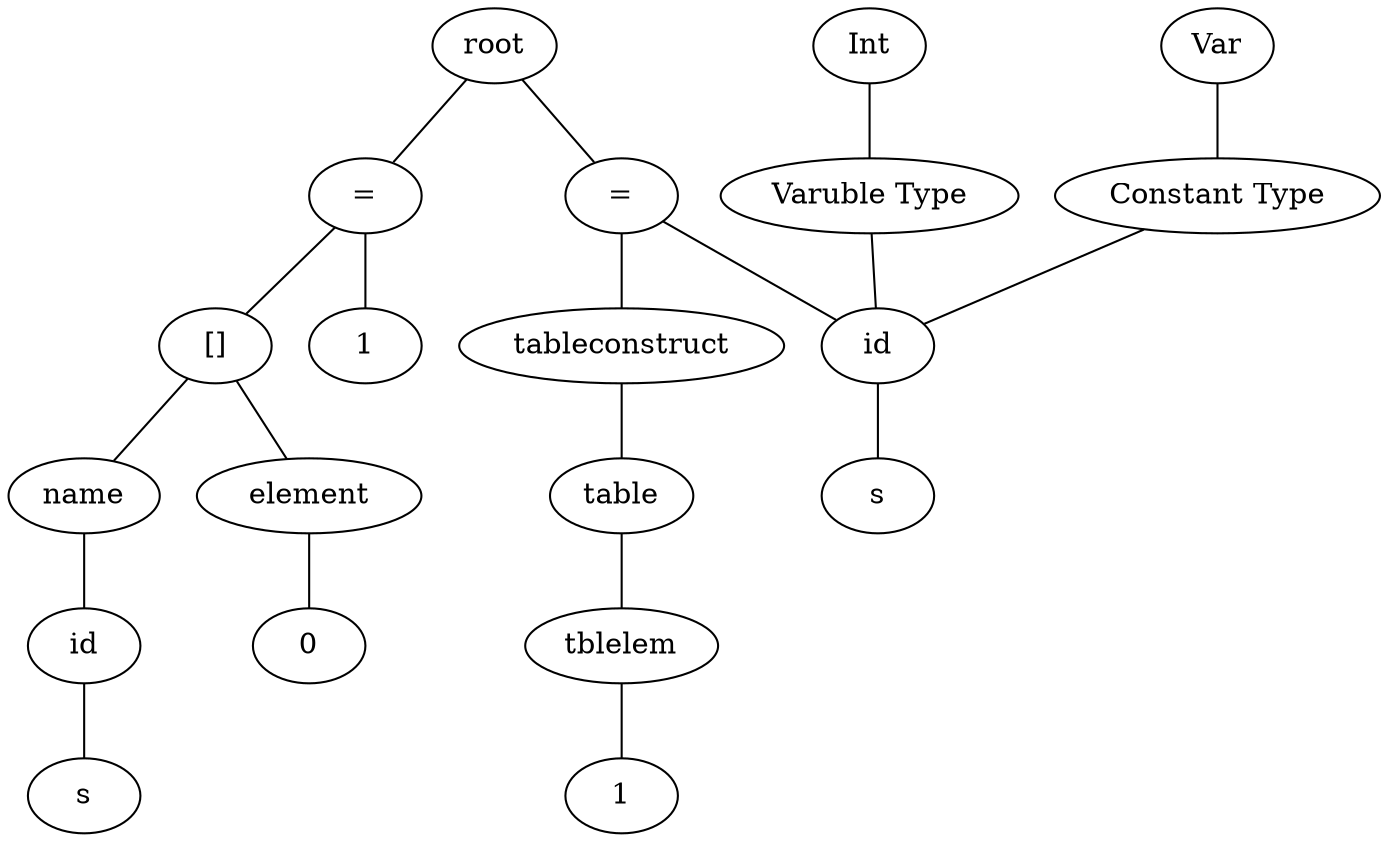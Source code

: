 graph graphname {
root;
assign0[label = "="];
root--assign0;
expr0[label = "id"];
assign0--expr0;
type0[label = "Varuble Type"];
type0--expr0;
type1[label = "Int"];
type1--type0;
consttype0[label = "Constant Type"];
consttype0--expr0;
consttype1[label = "Var"];
consttype1--consttype0;
expr1[label = "s"];
expr0--expr1;
expr2[label = "tableconstruct"];
assign0--expr2;
table0[label = "table"];
expr2--table0;
table00[label = "tblelem"];
table0--table00;
expr3[label = "1"];
table00--expr3;
assign1[label = "="];
root--assign1;
expr4[label = "[]"];
assign1--expr4;
expr4name[label = "name"];
expr5[label = "id"];
expr4name--expr5;
expr6[label = "s"];
expr5--expr6;
expr4--expr4name;
expr4args[label = " element "];
expr4 -- expr4args;
expr7[label = "0"];
expr4args--expr7;
expr8[label = "1"];
assign1--expr8;
}
